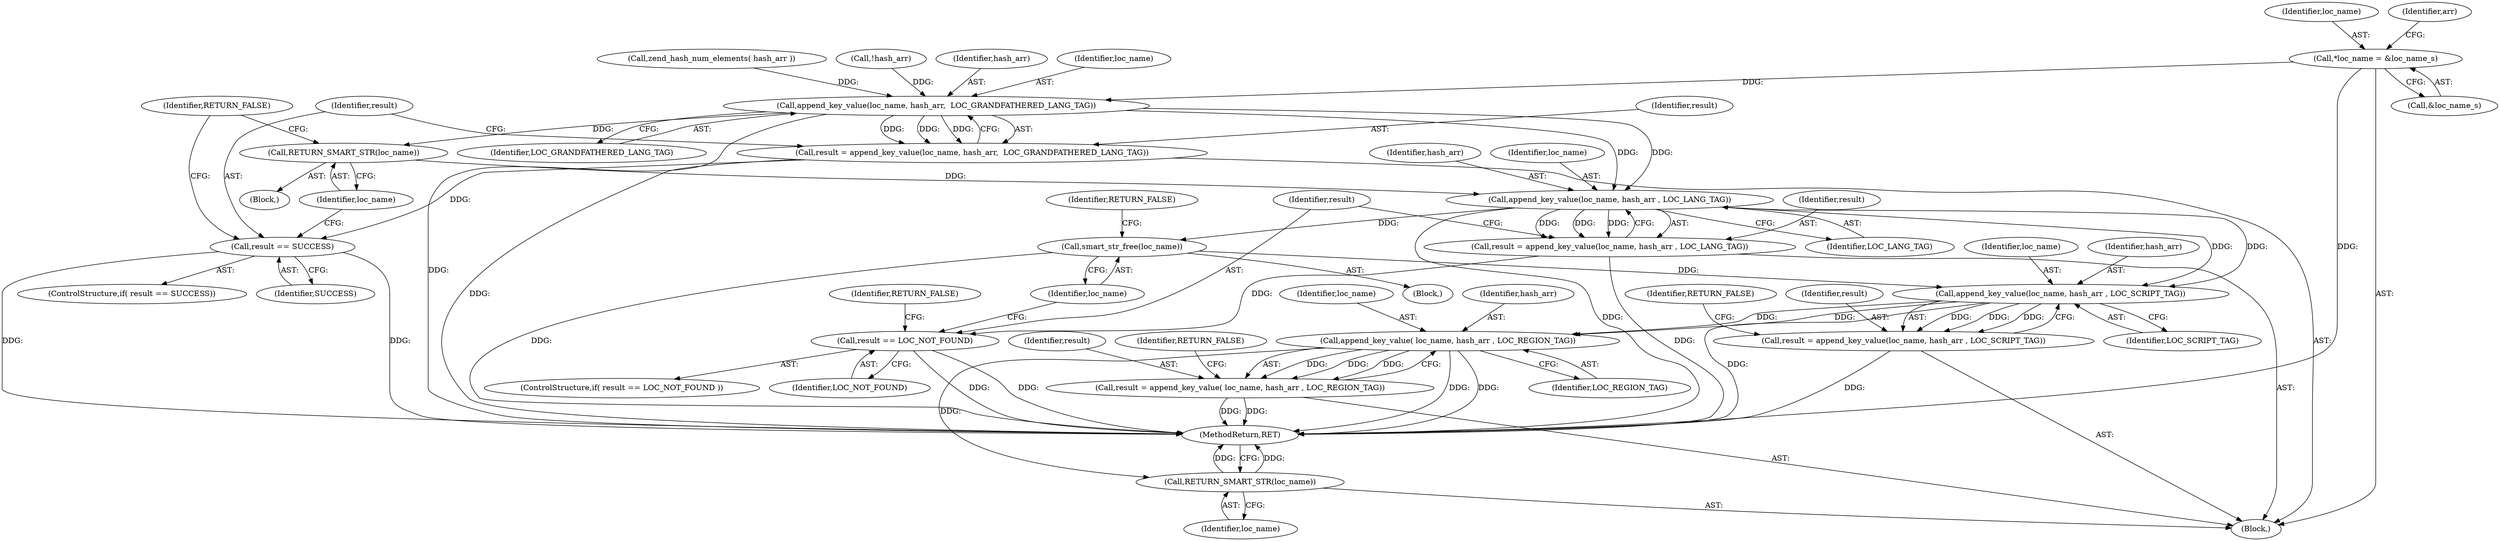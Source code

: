 digraph "0_php-src_97eff7eb57fc2320c267a949cffd622c38712484?w=1_8@pointer" {
"1000114" [label="(Call,*loc_name = &loc_name_s)"];
"1000147" [label="(Call,append_key_value(loc_name, hash_arr,  LOC_GRANDFATHERED_LANG_TAG))"];
"1000145" [label="(Call,result = append_key_value(loc_name, hash_arr,  LOC_GRANDFATHERED_LANG_TAG))"];
"1000152" [label="(Call,result == SUCCESS)"];
"1000156" [label="(Call,RETURN_SMART_STR(loc_name))"];
"1000162" [label="(Call,append_key_value(loc_name, hash_arr , LOC_LANG_TAG))"];
"1000160" [label="(Call,result = append_key_value(loc_name, hash_arr , LOC_LANG_TAG))"];
"1000167" [label="(Call,result == LOC_NOT_FOUND)"];
"1000171" [label="(Call,smart_str_free(loc_name))"];
"1000180" [label="(Call,append_key_value(loc_name, hash_arr , LOC_SCRIPT_TAG))"];
"1000178" [label="(Call,result = append_key_value(loc_name, hash_arr , LOC_SCRIPT_TAG))"];
"1000188" [label="(Call,append_key_value( loc_name, hash_arr , LOC_REGION_TAG))"];
"1000186" [label="(Call,result = append_key_value( loc_name, hash_arr , LOC_REGION_TAG))"];
"1000198" [label="(Call,RETURN_SMART_STR(loc_name))"];
"1000157" [label="(Identifier,loc_name)"];
"1000175" [label="(Identifier,RETURN_FALSE)"];
"1000154" [label="(Identifier,SUCCESS)"];
"1000141" [label="(Call,zend_hash_num_elements( hash_arr ))"];
"1000180" [label="(Call,append_key_value(loc_name, hash_arr , LOC_SCRIPT_TAG))"];
"1000162" [label="(Call,append_key_value(loc_name, hash_arr , LOC_LANG_TAG))"];
"1000138" [label="(Call,!hash_arr)"];
"1000200" [label="(MethodReturn,RET)"];
"1000183" [label="(Identifier,LOC_SCRIPT_TAG)"];
"1000153" [label="(Identifier,result)"];
"1000156" [label="(Call,RETURN_SMART_STR(loc_name))"];
"1000168" [label="(Identifier,result)"];
"1000115" [label="(Identifier,loc_name)"];
"1000163" [label="(Identifier,loc_name)"];
"1000155" [label="(Block,)"];
"1000173" [label="(Identifier,RETURN_FALSE)"];
"1000186" [label="(Call,result = append_key_value( loc_name, hash_arr , LOC_REGION_TAG))"];
"1000170" [label="(Block,)"];
"1000161" [label="(Identifier,result)"];
"1000150" [label="(Identifier,LOC_GRANDFATHERED_LANG_TAG)"];
"1000151" [label="(ControlStructure,if( result == SUCCESS))"];
"1000164" [label="(Identifier,hash_arr)"];
"1000147" [label="(Call,append_key_value(loc_name, hash_arr,  LOC_GRANDFATHERED_LANG_TAG))"];
"1000160" [label="(Call,result = append_key_value(loc_name, hash_arr , LOC_LANG_TAG))"];
"1000169" [label="(Identifier,LOC_NOT_FOUND)"];
"1000165" [label="(Identifier,LOC_LANG_TAG)"];
"1000185" [label="(Identifier,RETURN_FALSE)"];
"1000198" [label="(Call,RETURN_SMART_STR(loc_name))"];
"1000145" [label="(Call,result = append_key_value(loc_name, hash_arr,  LOC_GRANDFATHERED_LANG_TAG))"];
"1000149" [label="(Identifier,hash_arr)"];
"1000193" [label="(Identifier,RETURN_FALSE)"];
"1000189" [label="(Identifier,loc_name)"];
"1000152" [label="(Call,result == SUCCESS)"];
"1000187" [label="(Identifier,result)"];
"1000199" [label="(Identifier,loc_name)"];
"1000178" [label="(Call,result = append_key_value(loc_name, hash_arr , LOC_SCRIPT_TAG))"];
"1000116" [label="(Call,&loc_name_s)"];
"1000120" [label="(Identifier,arr)"];
"1000167" [label="(Call,result == LOC_NOT_FOUND)"];
"1000148" [label="(Identifier,loc_name)"];
"1000114" [label="(Call,*loc_name = &loc_name_s)"];
"1000191" [label="(Identifier,LOC_REGION_TAG)"];
"1000179" [label="(Identifier,result)"];
"1000146" [label="(Identifier,result)"];
"1000171" [label="(Call,smart_str_free(loc_name))"];
"1000188" [label="(Call,append_key_value( loc_name, hash_arr , LOC_REGION_TAG))"];
"1000159" [label="(Identifier,RETURN_FALSE)"];
"1000166" [label="(ControlStructure,if( result == LOC_NOT_FOUND ))"];
"1000181" [label="(Identifier,loc_name)"];
"1000182" [label="(Identifier,hash_arr)"];
"1000109" [label="(Block,)"];
"1000190" [label="(Identifier,hash_arr)"];
"1000172" [label="(Identifier,loc_name)"];
"1000114" -> "1000109"  [label="AST: "];
"1000114" -> "1000116"  [label="CFG: "];
"1000115" -> "1000114"  [label="AST: "];
"1000116" -> "1000114"  [label="AST: "];
"1000120" -> "1000114"  [label="CFG: "];
"1000114" -> "1000200"  [label="DDG: "];
"1000114" -> "1000147"  [label="DDG: "];
"1000147" -> "1000145"  [label="AST: "];
"1000147" -> "1000150"  [label="CFG: "];
"1000148" -> "1000147"  [label="AST: "];
"1000149" -> "1000147"  [label="AST: "];
"1000150" -> "1000147"  [label="AST: "];
"1000145" -> "1000147"  [label="CFG: "];
"1000147" -> "1000200"  [label="DDG: "];
"1000147" -> "1000145"  [label="DDG: "];
"1000147" -> "1000145"  [label="DDG: "];
"1000147" -> "1000145"  [label="DDG: "];
"1000141" -> "1000147"  [label="DDG: "];
"1000138" -> "1000147"  [label="DDG: "];
"1000147" -> "1000156"  [label="DDG: "];
"1000147" -> "1000162"  [label="DDG: "];
"1000147" -> "1000162"  [label="DDG: "];
"1000145" -> "1000109"  [label="AST: "];
"1000146" -> "1000145"  [label="AST: "];
"1000153" -> "1000145"  [label="CFG: "];
"1000145" -> "1000200"  [label="DDG: "];
"1000145" -> "1000152"  [label="DDG: "];
"1000152" -> "1000151"  [label="AST: "];
"1000152" -> "1000154"  [label="CFG: "];
"1000153" -> "1000152"  [label="AST: "];
"1000154" -> "1000152"  [label="AST: "];
"1000157" -> "1000152"  [label="CFG: "];
"1000159" -> "1000152"  [label="CFG: "];
"1000152" -> "1000200"  [label="DDG: "];
"1000152" -> "1000200"  [label="DDG: "];
"1000156" -> "1000155"  [label="AST: "];
"1000156" -> "1000157"  [label="CFG: "];
"1000157" -> "1000156"  [label="AST: "];
"1000159" -> "1000156"  [label="CFG: "];
"1000156" -> "1000162"  [label="DDG: "];
"1000162" -> "1000160"  [label="AST: "];
"1000162" -> "1000165"  [label="CFG: "];
"1000163" -> "1000162"  [label="AST: "];
"1000164" -> "1000162"  [label="AST: "];
"1000165" -> "1000162"  [label="AST: "];
"1000160" -> "1000162"  [label="CFG: "];
"1000162" -> "1000200"  [label="DDG: "];
"1000162" -> "1000160"  [label="DDG: "];
"1000162" -> "1000160"  [label="DDG: "];
"1000162" -> "1000160"  [label="DDG: "];
"1000162" -> "1000171"  [label="DDG: "];
"1000162" -> "1000180"  [label="DDG: "];
"1000162" -> "1000180"  [label="DDG: "];
"1000160" -> "1000109"  [label="AST: "];
"1000161" -> "1000160"  [label="AST: "];
"1000168" -> "1000160"  [label="CFG: "];
"1000160" -> "1000200"  [label="DDG: "];
"1000160" -> "1000167"  [label="DDG: "];
"1000167" -> "1000166"  [label="AST: "];
"1000167" -> "1000169"  [label="CFG: "];
"1000168" -> "1000167"  [label="AST: "];
"1000169" -> "1000167"  [label="AST: "];
"1000172" -> "1000167"  [label="CFG: "];
"1000175" -> "1000167"  [label="CFG: "];
"1000167" -> "1000200"  [label="DDG: "];
"1000167" -> "1000200"  [label="DDG: "];
"1000171" -> "1000170"  [label="AST: "];
"1000171" -> "1000172"  [label="CFG: "];
"1000172" -> "1000171"  [label="AST: "];
"1000173" -> "1000171"  [label="CFG: "];
"1000171" -> "1000200"  [label="DDG: "];
"1000171" -> "1000180"  [label="DDG: "];
"1000180" -> "1000178"  [label="AST: "];
"1000180" -> "1000183"  [label="CFG: "];
"1000181" -> "1000180"  [label="AST: "];
"1000182" -> "1000180"  [label="AST: "];
"1000183" -> "1000180"  [label="AST: "];
"1000178" -> "1000180"  [label="CFG: "];
"1000180" -> "1000200"  [label="DDG: "];
"1000180" -> "1000178"  [label="DDG: "];
"1000180" -> "1000178"  [label="DDG: "];
"1000180" -> "1000178"  [label="DDG: "];
"1000180" -> "1000188"  [label="DDG: "];
"1000180" -> "1000188"  [label="DDG: "];
"1000178" -> "1000109"  [label="AST: "];
"1000179" -> "1000178"  [label="AST: "];
"1000185" -> "1000178"  [label="CFG: "];
"1000178" -> "1000200"  [label="DDG: "];
"1000188" -> "1000186"  [label="AST: "];
"1000188" -> "1000191"  [label="CFG: "];
"1000189" -> "1000188"  [label="AST: "];
"1000190" -> "1000188"  [label="AST: "];
"1000191" -> "1000188"  [label="AST: "];
"1000186" -> "1000188"  [label="CFG: "];
"1000188" -> "1000200"  [label="DDG: "];
"1000188" -> "1000200"  [label="DDG: "];
"1000188" -> "1000186"  [label="DDG: "];
"1000188" -> "1000186"  [label="DDG: "];
"1000188" -> "1000186"  [label="DDG: "];
"1000188" -> "1000198"  [label="DDG: "];
"1000186" -> "1000109"  [label="AST: "];
"1000187" -> "1000186"  [label="AST: "];
"1000193" -> "1000186"  [label="CFG: "];
"1000186" -> "1000200"  [label="DDG: "];
"1000186" -> "1000200"  [label="DDG: "];
"1000198" -> "1000109"  [label="AST: "];
"1000198" -> "1000199"  [label="CFG: "];
"1000199" -> "1000198"  [label="AST: "];
"1000200" -> "1000198"  [label="CFG: "];
"1000198" -> "1000200"  [label="DDG: "];
"1000198" -> "1000200"  [label="DDG: "];
}
